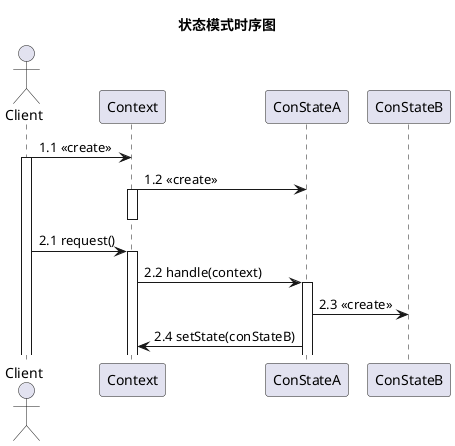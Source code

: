 @startuml
title 状态模式时序图

actor Client
participant Context
participant ConStateA
participant ConStateB

Client -> Context: 1.1 <<create>>
activate Client
Context -> ConStateA: 1.2 <<create>>
activate Context
deactivate Context
Client -> Context: 2.1 request()
activate Context
Context -> ConStateA: 2.2 handle(context)
activate ConStateA
ConStateA -> ConStateB: 2.3 <<create>>
ConStateA -> Context: 2.4 setState(conStateB)
@enduml